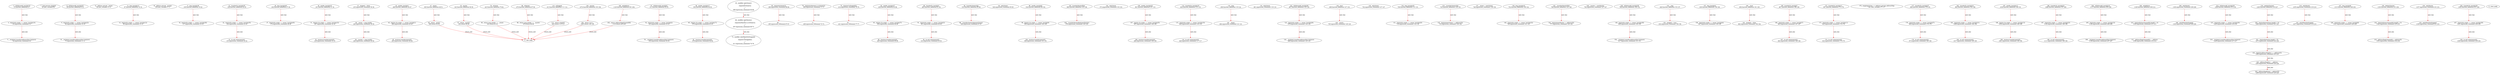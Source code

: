 digraph  {
13 [label="3_ withdrawAll_txorigin10\n13-function_definition-4-7", type_label=function_definition];
25 [label="4_ require(tx.origin == owner_txorigin10);\n25-expression_statement-5-5", type_label=expression_statement];
34 [label="5_ _recipient.transfer(address(this).balance);\n34-expression_statement-6-6", type_label=expression_statement];
45 [label="7_ bool private stopped;\n45-new_variable-8-8", type_label=new_variable];
50 [label="8_ withdrawAll_txorigin22\n50-function_definition-9-12", type_label=function_definition];
62 [label="9_ require(tx.origin == owner_txorigin22);\n62-expression_statement-10-10", type_label=expression_statement];
71 [label="10_ _recipient.transfer(address(this).balance);\n71-expression_statement-11-11", type_label=expression_statement];
82 [label="12_ address private _owner;\n82-new_variable-13-13", type_label=new_variable];
87 [label="13_ bug_txorigin12\n87-function_definition-14-16", type_label=function_definition];
95 [label="14_ require(tx.origin == owner_txorigin12);\n95-expression_statement-15-15", type_label=expression_statement];
104 [label="16_ address private _master;\n104-new_variable-17-17", type_label=new_variable];
109 [label="17_ bug_txorigin36\n109-function_definition-18-20", type_label=function_definition];
117 [label="18_ require(tx.origin == owner_txorigin36);\n117-expression_statement-19-19", type_label=expression_statement];
128 [label="21_ transferTo_txorigin35\n128-function_definition-22-25", type_label=function_definition];
144 [label="22_ require(tx.origin == owner_txorigin35);\n144-expression_statement-23-23", type_label=expression_statement];
153 [label="23_ to.call.value(amount);\n153-expression_statement-24-24", type_label=expression_statement];
164 [label="26_ bug_txorigin40\n164-function_definition-27-29", type_label=function_definition];
172 [label="27_ require(tx.origin == owner_txorigin40);\n172-expression_statement-28-28", type_label=expression_statement];
191 [label="30_ sendto_txorigin33\n191-function_definition-31-34", type_label=function_definition];
207 [label="31_ require (tx.origin == owner_txorigin33);\n207-expression_statement-32-32", type_label=expression_statement];
216 [label="32_ receiver.transfer(amount);\n216-expression_statement-33-33", type_label=expression_statement];
235 [label="37_ stopped = false;\n235-expression_statement-38-38", type_label=expression_statement];
240 [label="38_ _owner = msg.sender;\n240-expression_statement-39-39", type_label=expression_statement];
246 [label="39_ _master = msg.sender;\n246-expression_statement-40-40", type_label=expression_statement];
268 [label="43_ sendto_txorigin1\n268-function_definition-44-47", type_label=function_definition];
284 [label="44_ require (tx.origin == owner_txorigin1);\n284-expression_statement-45-45", type_label=expression_statement];
293 [label="45_ receiver.transfer(amount);\n293-expression_statement-46-46", type_label=expression_statement];
300 [label="47_ owner\n300-function_definition-48-51", type_label=function_definition];
309 [label="49_ return _owner;\n309-return-50-50", type_label=return];
311 [label="51_ withdrawAll_txorigin2\n311-function_definition-52-55", type_label=function_definition];
323 [label="52_ require(tx.origin == owner_txorigin2);\n323-expression_statement-53-53", type_label=expression_statement];
332 [label="53_ _recipient.transfer(address(this).balance);\n332-expression_statement-54-54", type_label=expression_statement];
343 [label="55_ master\n343-function_definition-56-59", type_label=function_definition];
352 [label="57_ return _master;\n352-return-58-58", type_label=return];
354 [label="59_ sendto_txorigin17\n354-function_definition-60-63", type_label=function_definition];
370 [label="60_ require (tx.origin == owner_txorigin17);\n370-expression_statement-61-61", type_label=expression_statement];
379 [label="61_ receiver.transfer(amount);\n379-expression_statement-62-62", type_label=expression_statement];
386 [label="63_ modifier onlyOwner()\n    {\n        require(isOwner());\n        _;\n    }\n386-expression_statement-64-68", type_label=expression_statement];
389 [label="65_ require(isOwner());\n389-expression_statement-66-66", type_label=expression_statement];
395 [label="66_ _;\n395-expression_statement-67-67", type_label=expression_statement];
397 [label="68_ modifier onlyMaster()\n    {\n        require(isMaster() || isOwner());\n        _;\n    }\n397-expression_statement-69-73", type_label=expression_statement];
400 [label="70_ require(isMaster() || isOwner());\n400-expression_statement-71-71", type_label=expression_statement];
409 [label="71_ _;\n409-expression_statement-72-72", type_label=expression_statement];
411 [label="73_ modifier onlyWhenNotStopped()\n    {\n        require(!isStopped());\n        _;\n    }\n411-expression_statement-74-78", type_label=expression_statement];
414 [label="75_ require(!isStopped());\n414-expression_statement-76-76", type_label=expression_statement];
421 [label="76_ _;\n421-expression_statement-77-77", type_label=expression_statement];
423 [label="78_ isOwner\n423-function_definition-79-82", type_label=function_definition];
432 [label="80_ return msg.sender == _owner;\n432-return-81-81", type_label=return];
438 [label="82_ sendto_txorigin37\n438-function_definition-83-86", type_label=function_definition];
454 [label="83_ require (tx.origin == owner_txorigin37);\n454-expression_statement-84-84", type_label=expression_statement];
463 [label="84_ receiver.transfer(amount);\n463-expression_statement-85-85", type_label=expression_statement];
470 [label="86_ isMaster\n470-function_definition-87-90", type_label=function_definition];
479 [label="88_ return msg.sender == _master;\n479-return-89-89", type_label=return];
485 [label="90_ transferTo_txorigin3\n485-function_definition-91-94", type_label=function_definition];
501 [label="91_ require(tx.origin == owner_txorigin3);\n501-expression_statement-92-92", type_label=expression_statement];
510 [label="92_ to.call.value(amount);\n510-expression_statement-93-93", type_label=expression_statement];
519 [label="94_ transferOwnership\n519-function_definition-95-98", type_label=function_definition];
526 [label="94_ onlyOwner\n526-expression_statement-95-95", type_label=expression_statement];
529 [label="96_ _transferOwnership(newOwner);\n529-expression_statement-97-97", type_label=expression_statement];
534 [label="98_ sendto_txorigin9\n534-function_definition-99-102", type_label=function_definition];
550 [label="99_ require (tx.origin == owner_txorigin9);\n550-expression_statement-100-100", type_label=expression_statement];
559 [label="100_ receiver.transfer(amount);\n559-expression_statement-101-101", type_label=expression_statement];
566 [label="102_ transferMasterRole\n566-function_definition-103-106", type_label=function_definition];
573 [label="102_ onlyOwner\n573-expression_statement-103-103", type_label=expression_statement];
576 [label="104_ _transferMasterRole(newMaster);\n576-expression_statement-105-105", type_label=expression_statement];
581 [label="106_ sendto_txorigin25\n581-function_definition-107-110", type_label=function_definition];
597 [label="107_ require (tx.origin == owner_txorigin25);\n597-expression_statement-108-108", type_label=expression_statement];
606 [label="108_ receiver.transfer(amount);\n606-expression_statement-109-109", type_label=expression_statement];
613 [label="110_ isStopped\n613-function_definition-111-114", type_label=function_definition];
622 [label="112_ return stopped;\n622-return-113-113", type_label=return];
624 [label="114_ transferTo_txorigin19\n624-function_definition-115-118", type_label=function_definition];
640 [label="115_ require(tx.origin == owner_txorigin19);\n640-expression_statement-116-116", type_label=expression_statement];
649 [label="116_ to.call.value(amount);\n649-expression_statement-117-117", type_label=expression_statement];
658 [label="118_ stop\n658-function_definition-119-122", type_label=function_definition];
661 [label="118_ onlyOwner\n661-expression_statement-119-119", type_label=expression_statement];
664 [label="120_ _stop();\n664-expression_statement-121-121", type_label=expression_statement];
667 [label="122_ withdrawAll_txorigin26\n667-function_definition-123-126", type_label=function_definition];
679 [label="123_ require(tx.origin == owner_txorigin26);\n679-expression_statement-124-124", type_label=expression_statement];
688 [label="124_ _recipient.transfer(address(this).balance);\n688-expression_statement-125-125", type_label=expression_statement];
699 [label="126_ start\n699-function_definition-127-130", type_label=function_definition];
702 [label="126_ onlyOwner\n702-expression_statement-127-127", type_label=expression_statement];
705 [label="128_ _start();\n705-expression_statement-129-129", type_label=expression_statement];
708 [label="130_ bug_txorigin20\n708-function_definition-131-133", type_label=function_definition];
716 [label="131_ require(tx.origin == owner_txorigin20);\n716-expression_statement-132-132", type_label=expression_statement];
725 [label="133_ _transferOwnership\n725-function_definition-134-139", type_label=function_definition];
733 [label="135_ require(newOwner != address(0));\n733-expression_statement-136-136", type_label=expression_statement];
748 [label="137_ _owner = newOwner;\n748-expression_statement-138-138", type_label=expression_statement];
752 [label="139_ bug_txorigin32\n752-function_definition-140-142", type_label=function_definition];
760 [label="140_ require(tx.origin == owner_txorigin32);\n760-expression_statement-141-141", type_label=expression_statement];
769 [label="142_ _transferMasterRole\n769-function_definition-143-148", type_label=function_definition];
777 [label="144_ require(newMaster != address(0));\n777-expression_statement-145-145", type_label=expression_statement];
792 [label="146_ _master = newMaster;\n792-expression_statement-147-147", type_label=expression_statement];
796 [label="148_ withdrawAll_txorigin38\n796-function_definition-149-152", type_label=function_definition];
808 [label="149_ require(tx.origin == owner_txorigin38);\n808-expression_statement-150-150", type_label=expression_statement];
817 [label="150_ _recipient.transfer(address(this).balance);\n817-expression_statement-151-151", type_label=expression_statement];
828 [label="152_ _stop\n828-function_definition-153-157", type_label=function_definition];
834 [label="155_ stopped = true;\n834-expression_statement-156-156", type_label=expression_statement];
839 [label="157_ bug_txorigin4\n839-function_definition-158-160", type_label=function_definition];
847 [label="158_ require(tx.origin == owner_txorigin4);\n847-expression_statement-159-159", type_label=expression_statement];
856 [label="160_ _start\n856-function_definition-161-165", type_label=function_definition];
862 [label="163_ stopped = false;\n862-expression_statement-164-164", type_label=expression_statement];
867 [label="165_ transferTo_txorigin7\n867-function_definition-166-169", type_label=function_definition];
883 [label="166_ require(tx.origin == owner_txorigin7);\n883-expression_statement-167-167", type_label=expression_statement];
892 [label="167_ to.call.value(amount);\n892-expression_statement-168-168", type_label=expression_statement];
907 [label="172_ transferTo_txorigin11\n907-function_definition-173-176", type_label=function_definition];
923 [label="173_ require(tx.origin == owner_txorigin11);\n923-expression_statement-174-174", type_label=expression_statement];
932 [label="174_ to.call.value(amount);\n932-expression_statement-175-175", type_label=expression_statement];
941 [label="176_ mapping(string => address) private addressMap;\n941-new_variable-177-177", type_label=new_variable];
948 [label="177_ transferTo_txorigin27\n948-function_definition-178-181", type_label=function_definition];
964 [label="178_ require(tx.origin == owner_txorigin27);\n964-expression_statement-179-179", type_label=expression_statement];
973 [label="179_ to.call.value(amount);\n973-expression_statement-180-180", type_label=expression_statement];
992 [label="182_ transferTo_txorigin31\n992-function_definition-183-186", type_label=function_definition];
1008 [label="183_ require(tx.origin == owner_txorigin31);\n1008-expression_statement-184-184", type_label=expression_statement];
1017 [label="184_ to.call.value(amount);\n1017-expression_statement-185-185", type_label=expression_statement];
1036 [label="187_ sendto_txorigin13\n1036-function_definition-188-191", type_label=function_definition];
1052 [label="188_ require (tx.origin == owner_txorigin13);\n1052-expression_statement-189-189", type_label=expression_statement];
1061 [label="189_ receiver.transfer(amount);\n1061-expression_statement-190-190", type_label=expression_statement];
1074 [label="192_ version\n1074-function_definition-193-196", type_label=function_definition];
1083 [label="194_ return '0.0.1';\n1083-return-195-195", type_label=return];
1086 [label="196_ transferTo_txorigin23\n1086-function_definition-197-200", type_label=function_definition];
1102 [label="197_ require(tx.origin == owner_txorigin23);\n1102-expression_statement-198-198", type_label=expression_statement];
1111 [label="198_ to.call.value(amount);\n1111-expression_statement-199-199", type_label=expression_statement];
1120 [label="200_ getAddress\n1120-function_definition-201-204", type_label=function_definition];
1133 [label="202_ return addressMap[channelId];\n1133-return-203-203", type_label=return];
1137 [label="204_ withdrawAll_txorigin14\n1137-function_definition-205-208", type_label=function_definition];
1149 [label="205_ require(tx.origin == owner_txorigin14);\n1149-expression_statement-206-206", type_label=expression_statement];
1158 [label="206_ _recipient.transfer(address(this).balance);\n1158-expression_statement-207-207", type_label=expression_statement];
1169 [label="208_ setAddress\n1169-function_definition-209-214", type_label=function_definition];
1180 [label="208_ onlyMaster\n1180-expression_statement-209-209", type_label=expression_statement];
1182 [label="208_ onlyWhenNotStopped\n1182-expression_statement-209-209", type_label=expression_statement];
1185 [label="210_ require(bytes(channelId).length > 0);\n1185-expression_statement-211-211", type_label=expression_statement];
1196 [label="211_ addressMap[channelId] = _address;\n1196-expression_statement-212-212", type_label=expression_statement];
1208 [label="214_ withdrawAll_txorigin30\n1208-function_definition-215-218", type_label=function_definition];
1220 [label="215_ require(tx.origin == owner_txorigin30);\n1220-expression_statement-216-216", type_label=expression_statement];
1229 [label="216_ _recipient.transfer(address(this).balance);\n1229-expression_statement-217-217", type_label=expression_statement];
1240 [label="218_ updateChannel\n1240-function_definition-219-227", type_label=function_definition];
1255 [label="218_ onlyMaster\n1255-expression_statement-219-219", type_label=expression_statement];
1257 [label="218_ onlyWhenNotStopped\n1257-expression_statement-219-219", type_label=expression_statement];
1260 [label="220_ require(bytes(from).length > 0);\n1260-expression_statement-221-221", type_label=expression_statement];
1271 [label="221_ require(bytes(to).length > 0);\n1271-expression_statement-222-222", type_label=expression_statement];
1282 [label="222_ require(addressMap[to] == address(0));\n1282-expression_statement-223-223", type_label=expression_statement];
1293 [label="223_ addressMap[to] = _address;\n1293-expression_statement-224-224", type_label=expression_statement];
1299 [label="224_ addressMap[from] = address(0);\n1299-expression_statement-225-225", type_label=expression_statement];
1313 [label="227_ bug_txorigin8\n1313-function_definition-228-230", type_label=function_definition];
1321 [label="228_ require(tx.origin == owner_txorigin8);\n1321-expression_statement-229-229", type_label=expression_statement];
1330 [label="230_ deleteChannel\n1330-function_definition-231-236", type_label=function_definition];
1337 [label="230_ onlyMaster\n1337-expression_statement-231-231", type_label=expression_statement];
1339 [label="230_ onlyWhenNotStopped\n1339-expression_statement-231-231", type_label=expression_statement];
1342 [label="232_ require(bytes(channelId).length > 0);\n1342-expression_statement-233-233", type_label=expression_statement];
1353 [label="233_ addressMap[channelId] = address(0);\n1353-expression_statement-234-234", type_label=expression_statement];
1365 [label="236_ transferTo_txorigin39\n1365-function_definition-237-240", type_label=function_definition];
1381 [label="237_ require(tx.origin == owner_txorigin39);\n1381-expression_statement-238-238", type_label=expression_statement];
1390 [label="238_ to.call.value(amount);\n1390-expression_statement-239-239", type_label=expression_statement];
1 [label="0_ start_node", type_label=start];
2 [label="0_ exit_node", type_label=exit];
13 -> 25  [color=red, controlflow_type=next_line, edge_type=CFG_edge, key=0, label=next_line];
25 -> 34  [color=red, controlflow_type=next_line, edge_type=CFG_edge, key=0, label=next_line];
50 -> 62  [color=red, controlflow_type=next_line, edge_type=CFG_edge, key=0, label=next_line];
62 -> 71  [color=red, controlflow_type=next_line, edge_type=CFG_edge, key=0, label=next_line];
87 -> 95  [color=red, controlflow_type=next_line, edge_type=CFG_edge, key=0, label=next_line];
109 -> 117  [color=red, controlflow_type=next_line, edge_type=CFG_edge, key=0, label=next_line];
128 -> 144  [color=red, controlflow_type=next_line, edge_type=CFG_edge, key=0, label=next_line];
144 -> 153  [color=red, controlflow_type=next_line, edge_type=CFG_edge, key=0, label=next_line];
164 -> 172  [color=red, controlflow_type=next_line, edge_type=CFG_edge, key=0, label=next_line];
191 -> 207  [color=red, controlflow_type=next_line, edge_type=CFG_edge, key=0, label=next_line];
207 -> 216  [color=red, controlflow_type=next_line, edge_type=CFG_edge, key=0, label=next_line];
235 -> 240  [color=red, controlflow_type=next_line, edge_type=CFG_edge, key=0, label=next_line];
240 -> 246  [color=red, controlflow_type=next_line, edge_type=CFG_edge, key=0, label=next_line];
268 -> 284  [color=red, controlflow_type=next_line, edge_type=CFG_edge, key=0, label=next_line];
284 -> 293  [color=red, controlflow_type=next_line, edge_type=CFG_edge, key=0, label=next_line];
300 -> 309  [color=red, controlflow_type=next_line, edge_type=CFG_edge, key=0, label=next_line];
309 -> 2  [color=red, controlflow_type=return_exit, edge_type=CFG_edge, key=0, label=return_exit];
311 -> 323  [color=red, controlflow_type=next_line, edge_type=CFG_edge, key=0, label=next_line];
323 -> 332  [color=red, controlflow_type=next_line, edge_type=CFG_edge, key=0, label=next_line];
343 -> 352  [color=red, controlflow_type=next_line, edge_type=CFG_edge, key=0, label=next_line];
352 -> 2  [color=red, controlflow_type=return_exit, edge_type=CFG_edge, key=0, label=return_exit];
354 -> 370  [color=red, controlflow_type=next_line, edge_type=CFG_edge, key=0, label=next_line];
370 -> 379  [color=red, controlflow_type=next_line, edge_type=CFG_edge, key=0, label=next_line];
386 -> 397  [color=red, controlflow_type=next_line, edge_type=CFG_edge, key=0, label=next_line];
389 -> 395  [color=red, controlflow_type=next_line, edge_type=CFG_edge, key=0, label=next_line];
397 -> 411  [color=red, controlflow_type=next_line, edge_type=CFG_edge, key=0, label=next_line];
400 -> 409  [color=red, controlflow_type=next_line, edge_type=CFG_edge, key=0, label=next_line];
414 -> 421  [color=red, controlflow_type=next_line, edge_type=CFG_edge, key=0, label=next_line];
423 -> 432  [color=red, controlflow_type=next_line, edge_type=CFG_edge, key=0, label=next_line];
432 -> 2  [color=red, controlflow_type=return_exit, edge_type=CFG_edge, key=0, label=return_exit];
438 -> 454  [color=red, controlflow_type=next_line, edge_type=CFG_edge, key=0, label=next_line];
454 -> 463  [color=red, controlflow_type=next_line, edge_type=CFG_edge, key=0, label=next_line];
470 -> 479  [color=red, controlflow_type=next_line, edge_type=CFG_edge, key=0, label=next_line];
479 -> 2  [color=red, controlflow_type=return_exit, edge_type=CFG_edge, key=0, label=return_exit];
485 -> 501  [color=red, controlflow_type=next_line, edge_type=CFG_edge, key=0, label=next_line];
501 -> 510  [color=red, controlflow_type=next_line, edge_type=CFG_edge, key=0, label=next_line];
519 -> 529  [color=red, controlflow_type=next_line, edge_type=CFG_edge, key=0, label=next_line];
534 -> 550  [color=red, controlflow_type=next_line, edge_type=CFG_edge, key=0, label=next_line];
550 -> 559  [color=red, controlflow_type=next_line, edge_type=CFG_edge, key=0, label=next_line];
566 -> 576  [color=red, controlflow_type=next_line, edge_type=CFG_edge, key=0, label=next_line];
581 -> 597  [color=red, controlflow_type=next_line, edge_type=CFG_edge, key=0, label=next_line];
597 -> 606  [color=red, controlflow_type=next_line, edge_type=CFG_edge, key=0, label=next_line];
613 -> 622  [color=red, controlflow_type=next_line, edge_type=CFG_edge, key=0, label=next_line];
622 -> 2  [color=red, controlflow_type=return_exit, edge_type=CFG_edge, key=0, label=return_exit];
624 -> 640  [color=red, controlflow_type=next_line, edge_type=CFG_edge, key=0, label=next_line];
640 -> 649  [color=red, controlflow_type=next_line, edge_type=CFG_edge, key=0, label=next_line];
658 -> 664  [color=red, controlflow_type=next_line, edge_type=CFG_edge, key=0, label=next_line];
667 -> 679  [color=red, controlflow_type=next_line, edge_type=CFG_edge, key=0, label=next_line];
679 -> 688  [color=red, controlflow_type=next_line, edge_type=CFG_edge, key=0, label=next_line];
699 -> 705  [color=red, controlflow_type=next_line, edge_type=CFG_edge, key=0, label=next_line];
708 -> 716  [color=red, controlflow_type=next_line, edge_type=CFG_edge, key=0, label=next_line];
725 -> 733  [color=red, controlflow_type=next_line, edge_type=CFG_edge, key=0, label=next_line];
752 -> 760  [color=red, controlflow_type=next_line, edge_type=CFG_edge, key=0, label=next_line];
769 -> 777  [color=red, controlflow_type=next_line, edge_type=CFG_edge, key=0, label=next_line];
796 -> 808  [color=red, controlflow_type=next_line, edge_type=CFG_edge, key=0, label=next_line];
808 -> 817  [color=red, controlflow_type=next_line, edge_type=CFG_edge, key=0, label=next_line];
828 -> 834  [color=red, controlflow_type=next_line, edge_type=CFG_edge, key=0, label=next_line];
839 -> 847  [color=red, controlflow_type=next_line, edge_type=CFG_edge, key=0, label=next_line];
856 -> 862  [color=red, controlflow_type=next_line, edge_type=CFG_edge, key=0, label=next_line];
867 -> 883  [color=red, controlflow_type=next_line, edge_type=CFG_edge, key=0, label=next_line];
883 -> 892  [color=red, controlflow_type=next_line, edge_type=CFG_edge, key=0, label=next_line];
907 -> 923  [color=red, controlflow_type=next_line, edge_type=CFG_edge, key=0, label=next_line];
923 -> 932  [color=red, controlflow_type=next_line, edge_type=CFG_edge, key=0, label=next_line];
948 -> 964  [color=red, controlflow_type=next_line, edge_type=CFG_edge, key=0, label=next_line];
964 -> 973  [color=red, controlflow_type=next_line, edge_type=CFG_edge, key=0, label=next_line];
992 -> 1008  [color=red, controlflow_type=next_line, edge_type=CFG_edge, key=0, label=next_line];
1008 -> 1017  [color=red, controlflow_type=next_line, edge_type=CFG_edge, key=0, label=next_line];
1036 -> 1052  [color=red, controlflow_type=next_line, edge_type=CFG_edge, key=0, label=next_line];
1052 -> 1061  [color=red, controlflow_type=next_line, edge_type=CFG_edge, key=0, label=next_line];
1074 -> 1083  [color=red, controlflow_type=next_line, edge_type=CFG_edge, key=0, label=next_line];
1083 -> 2  [color=red, controlflow_type=return_exit, edge_type=CFG_edge, key=0, label=return_exit];
1086 -> 1102  [color=red, controlflow_type=next_line, edge_type=CFG_edge, key=0, label=next_line];
1102 -> 1111  [color=red, controlflow_type=next_line, edge_type=CFG_edge, key=0, label=next_line];
1120 -> 1133  [color=red, controlflow_type=next_line, edge_type=CFG_edge, key=0, label=next_line];
1133 -> 2  [color=red, controlflow_type=return_exit, edge_type=CFG_edge, key=0, label=return_exit];
1137 -> 1149  [color=red, controlflow_type=next_line, edge_type=CFG_edge, key=0, label=next_line];
1149 -> 1158  [color=red, controlflow_type=next_line, edge_type=CFG_edge, key=0, label=next_line];
1169 -> 1185  [color=red, controlflow_type=next_line, edge_type=CFG_edge, key=0, label=next_line];
1180 -> 1182  [color=red, controlflow_type=next_line, edge_type=CFG_edge, key=0, label=next_line];
1185 -> 1196  [color=red, controlflow_type=next_line, edge_type=CFG_edge, key=0, label=next_line];
1208 -> 1220  [color=red, controlflow_type=next_line, edge_type=CFG_edge, key=0, label=next_line];
1220 -> 1229  [color=red, controlflow_type=next_line, edge_type=CFG_edge, key=0, label=next_line];
1240 -> 1260  [color=red, controlflow_type=next_line, edge_type=CFG_edge, key=0, label=next_line];
1255 -> 1257  [color=red, controlflow_type=next_line, edge_type=CFG_edge, key=0, label=next_line];
1260 -> 1271  [color=red, controlflow_type=next_line, edge_type=CFG_edge, key=0, label=next_line];
1271 -> 1282  [color=red, controlflow_type=next_line, edge_type=CFG_edge, key=0, label=next_line];
1282 -> 1293  [color=red, controlflow_type=next_line, edge_type=CFG_edge, key=0, label=next_line];
1293 -> 1299  [color=red, controlflow_type=next_line, edge_type=CFG_edge, key=0, label=next_line];
1313 -> 1321  [color=red, controlflow_type=next_line, edge_type=CFG_edge, key=0, label=next_line];
1330 -> 1342  [color=red, controlflow_type=next_line, edge_type=CFG_edge, key=0, label=next_line];
1337 -> 1339  [color=red, controlflow_type=next_line, edge_type=CFG_edge, key=0, label=next_line];
1342 -> 1353  [color=red, controlflow_type=next_line, edge_type=CFG_edge, key=0, label=next_line];
1365 -> 1381  [color=red, controlflow_type=next_line, edge_type=CFG_edge, key=0, label=next_line];
1381 -> 1390  [color=red, controlflow_type=next_line, edge_type=CFG_edge, key=0, label=next_line];
}
